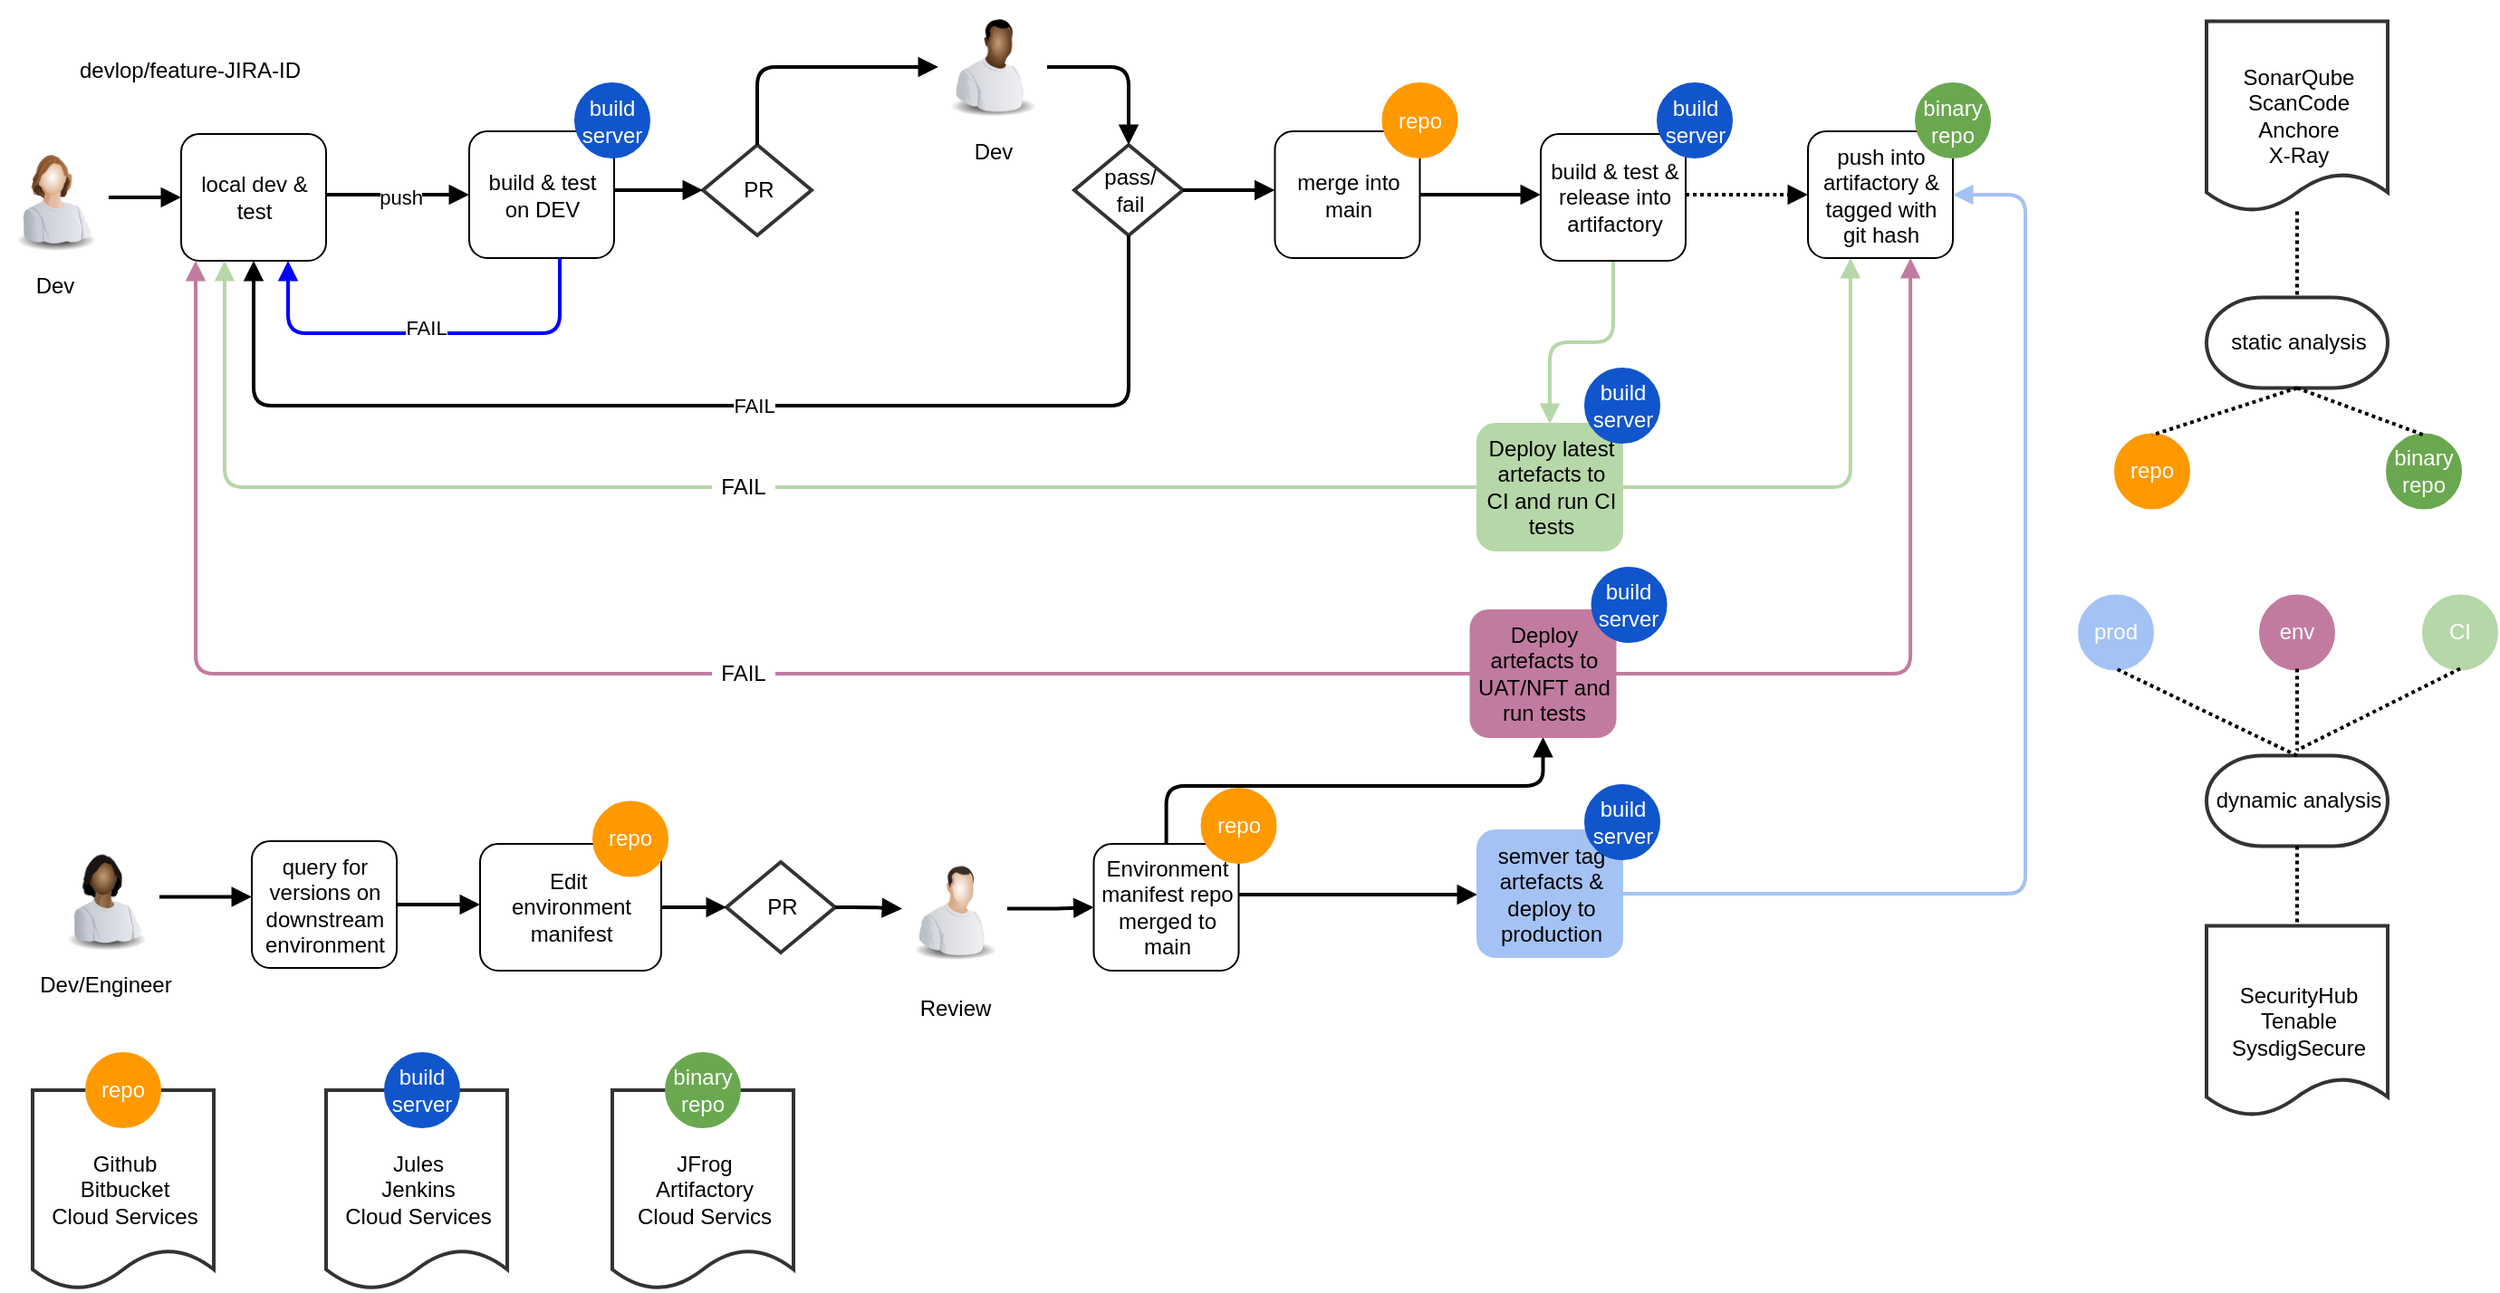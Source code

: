 <mxfile version="20.8.23" type="github">
  <diagram id="XXB_yrsVPrWTaqCzHYOn" name="Page-1">
    <mxGraphModel dx="1141" dy="627" grid="1" gridSize="10" guides="1" tooltips="1" connect="1" arrows="1" fold="1" page="1" pageScale="1" pageWidth="827" pageHeight="1169" background="#FFFFFF" math="0" shadow="0">
      <root>
        <mxCell id="0" />
        <mxCell id="2" value="Layer 0" parent="0" />
        <mxCell id="3" value="&lt;div style=&quot;width: 93.0px;height:auto;word-break: break-word;&quot;&gt;&lt;div align=&quot;center&quot;&gt;Jules&lt;/div&gt;&lt;div align=&quot;center&quot;&gt;&lt;span style=&quot;font-family:Arial;text-decoration:none;font-size:12px; line-height: 0;&quot;&gt;&lt;span style=&quot;text-decoration:none; line-height: normal;&quot;&gt;Jenkins&lt;/span&gt;&lt;/span&gt;&lt;/div&gt;&lt;div align=&quot;center&quot;&gt;&lt;span style=&quot;font-family:Arial;text-decoration:none;font-size:12px; line-height: 0;&quot;&gt;&lt;span style=&quot;text-decoration:none; line-height: normal;&quot;&gt;Cloud Services&lt;/span&gt;&lt;/span&gt;&lt;/div&gt;&lt;/div&gt;" style="shape=document;size=0.2;shadow=0;strokeWidth=2;fillColor=#FFFFFF;strokeColor=#333333;opacity=100.0;html=1;nl2Br=0;verticalAlign=middle;align=center;spacingLeft=2.0;spacingRight=0;whiteSpace=wrap;gliffyId=463;" parent="2" vertex="1">
          <mxGeometry x="192" y="608" width="100" height="110" as="geometry" />
        </mxCell>
        <mxCell id="4" value="&lt;div style=&quot;width: 93.0px;height:auto;word-break: break-word;&quot;&gt;&lt;div align=&quot;center&quot;&gt;&lt;span style=&quot;font-family:Arial;text-decoration:none;font-size:12px; line-height: 0;&quot;&gt;&lt;span style=&quot;text-decoration:none; line-height: normal;&quot;&gt;JFrog&lt;/span&gt;&lt;/span&gt;&lt;/div&gt;&lt;div align=&quot;center&quot;&gt;&lt;font face=&quot;Arial&quot;&gt;Artifactory&lt;/font&gt;&lt;/div&gt;&lt;div align=&quot;center&quot;&gt;&lt;span style=&quot;font-family:Arial;text-decoration:none;font-size:12px; line-height: 0;&quot;&gt;&lt;span style=&quot;text-decoration:none; line-height: normal;&quot;&gt;Cloud Servics&lt;/span&gt;&lt;/span&gt;&lt;/div&gt;&lt;/div&gt;" style="shape=document;size=0.2;shadow=0;strokeWidth=2;fillColor=#FFFFFF;strokeColor=#333333;opacity=100.0;html=1;nl2Br=0;verticalAlign=middle;align=center;spacingLeft=2.0;spacingRight=0;whiteSpace=wrap;gliffyId=465;" parent="2" vertex="1">
          <mxGeometry x="350" y="608" width="100" height="110" as="geometry" />
        </mxCell>
        <mxCell id="5" value="&lt;div style=&quot;width: 93.0px;height:auto;word-break: break-word;&quot;&gt;&lt;div align=&quot;center&quot;&gt;&lt;span style=&quot;font-family:Arial;text-decoration:none;font-size:12px; line-height: 0;&quot;&gt;&lt;span style=&quot;text-decoration:none; line-height: normal;&quot;&gt;Github&lt;/span&gt;&lt;/span&gt;&lt;/div&gt;&lt;div align=&quot;center&quot;&gt;&lt;span style=&quot;font-family:Arial;text-decoration:none;font-size:12px; line-height: 0;&quot;&gt;&lt;span style=&quot;text-decoration:none; line-height: normal;&quot;&gt;Bitbucket&lt;/span&gt;&lt;/span&gt;&lt;/div&gt;&lt;div align=&quot;center&quot;&gt;&lt;span style=&quot;font-family:Arial;text-decoration:none;font-size:12px; line-height: 0;&quot;&gt;&lt;span style=&quot;text-decoration:none; line-height: normal;&quot;&gt;Cloud Services&lt;/span&gt;&lt;/span&gt;&lt;/div&gt;&lt;/div&gt;" style="shape=document;size=0.2;shadow=0;strokeWidth=2;fillColor=#FFFFFF;strokeColor=#333333;opacity=100.0;html=1;nl2Br=0;verticalAlign=middle;align=center;spacingLeft=2.0;spacingRight=0;whiteSpace=wrap;gliffyId=461;" parent="2" vertex="1">
          <mxGeometry x="30" y="608" width="100" height="110" as="geometry" />
        </mxCell>
        <mxCell id="6" value="&lt;div style=&#39;width: 74.333px;height:auto;word-break: break-word;&#39;&gt;&lt;div align=&quot;center&quot;&gt;&lt;span style=&quot;font-family:Arial;text-decoration:none;font-size:12px; line-height: 0;&quot;&gt;&lt;span style=&quot;text-decoration:none; line-height: normal;&quot;&gt;local dev &amp;amp; test&lt;br /&gt;&lt;/span&gt;&lt;/span&gt;&lt;/div&gt;&lt;/div&gt;" style="shape=mxgraph.bpmn.task;rectStyle=rounded;size=10;taskMarker=abstract;points=[[0.25,0,0],[0.5,0,0],[0.75,0,0],[1,0.25,0],[1,0.5,0],[1,0.75,0],[0.75,1,0],[0.5,1,0],[0.25,1,0],[0,0.75,0],[0,0.5,0],[0,0.25,0]];shadow=0;strokeWidth=1;fillColor=#FFFFFF;strokeColor=#000000;opacity=100.0;html=1;nl2Br=0;verticalAlign=middle;align=center;spacingLeft=1.333;spacingRight=0;whiteSpace=wrap;gliffyId=54;" parent="2" vertex="1">
          <mxGeometry x="112" y="80" width="80" height="70" as="geometry" />
        </mxCell>
        <mxCell id="7" value="&lt;div style=&#39;width: 53.0px;height:auto;word-break: break-word;&#39;&gt;&lt;div align=&quot;center&quot;&gt;&lt;span style=&quot;font-family:Arial;text-decoration:none;font-size:12px; line-height: 0;&quot;&gt;&lt;span style=&quot;text-decoration:none; line-height: normal;&quot;&gt;PR&lt;br /&gt;&lt;/span&gt;&lt;/span&gt;&lt;/div&gt;&lt;/div&gt;" style="shape=rhombus;perimeter=rhombusPerimeter;shadow=0;strokeWidth=2;fillColor=#FFFFFF;strokeColor=#333333;opacity=100.0;html=1;nl2Br=0;verticalAlign=middle;align=center;spacingLeft=8.0;spacingRight=6;whiteSpace=wrap;gliffyId=60;" parent="2" vertex="1">
          <mxGeometry x="400" y="86" width="60" height="50" as="geometry" />
        </mxCell>
        <mxCell id="8" value="&lt;div style=&#39;width: 53.0px;height:auto;word-break: break-word;&#39;&gt;&lt;div align=&quot;center&quot;&gt;&lt;span style=&quot;font-family:Arial;font-size:12px; line-height: normal;&quot;&gt;pass/&lt;/span&gt;&lt;/div&gt;&lt;div align=&quot;center&quot;&gt;&lt;span style=&quot;font-family:Arial;font-size:12px; line-height: normal;&quot;&gt;fail&lt;/span&gt;&lt;/div&gt;&lt;/div&gt;" style="shape=rhombus;perimeter=rhombusPerimeter;shadow=0;strokeWidth=2;fillColor=#FFFFFF;strokeColor=#333333;opacity=100.0;html=1;nl2Br=0;verticalAlign=middle;align=center;spacingLeft=8.0;spacingRight=6;whiteSpace=wrap;gliffyId=133;" parent="2" vertex="1">
          <mxGeometry x="605" y="86" width="60" height="50" as="geometry" />
        </mxCell>
        <mxCell id="9" style="shape=filledEdge;strokeWidth=2;strokeColor=#b6d7a8;fillColor=none;startArrow=none;startFill=0;startSize=6;endArrow=block;endFill=1;endSize=6;rounded=1;gliffyId=153;edgeStyle=orthogonalEdgeStyle;" parent="2" source="64" target="57" edge="1">
          <mxGeometry width="143" height="339" relative="1" as="geometry">
            <Array as="points">
              <mxPoint x="907.5" y="275" />
              <mxPoint x="1033.431" y="275" />
              <mxPoint x="1033.431" y="148.5" />
            </Array>
          </mxGeometry>
        </mxCell>
        <mxCell id="10" style="shape=filledEdge;strokeWidth=2;strokeColor=#000000;fillColor=none;startArrow=none;startFill=0;startSize=6;endArrow=block;endFill=1;endSize=6;rounded=1;dashed=1;fixDash=1;dashPattern=2.0 2.0;gliffyId=154;edgeStyle=orthogonalEdgeStyle;" parent="2" source="82" target="57" edge="1">
          <mxGeometry width="96" height="6" relative="1" as="geometry">
            <Array as="points">
              <mxPoint x="942.483" y="113.5" />
              <mxPoint x="964.989" y="113.5" />
              <mxPoint x="987.494" y="113.5" />
              <mxPoint x="1010" y="113.5" />
            </Array>
          </mxGeometry>
        </mxCell>
        <mxCell id="11" style="shape=filledEdge;strokeWidth=2;strokeColor=#000000;fillColor=none;startArrow=none;startFill=0;startSize=6;endArrow=block;endFill=1;endSize=6;rounded=1;gliffyId=164;edgeStyle=orthogonalEdgeStyle;" parent="2" source="7" edge="1" target="DP4jfC9opxxsVcHKFIGZ-85">
          <mxGeometry width="237" height="16" relative="1" as="geometry">
            <Array as="points">
              <mxPoint x="430" y="43" />
            </Array>
            <mxPoint x="530" y="42.5" as="targetPoint" />
          </mxGeometry>
        </mxCell>
        <mxCell id="12" style="shape=filledEdge;strokeWidth=2;strokeColor=#000000;fillColor=none;startArrow=none;startFill=0;startSize=6;endArrow=block;endFill=1;endSize=6;rounded=1;gliffyId=167;edgeStyle=orthogonalEdgeStyle;" parent="2" source="8" target="6" edge="1">
          <mxGeometry width="525" height="26" relative="1" as="geometry">
            <Array as="points">
              <mxPoint x="635" y="230" />
              <mxPoint x="152" y="230" />
            </Array>
          </mxGeometry>
        </mxCell>
        <mxCell id="DRjgZrffhy7Aq12jiZPh-88" value="FAIL" style="edgeLabel;html=1;align=center;verticalAlign=middle;resizable=0;points=[];" vertex="1" connectable="0" parent="12">
          <mxGeometry x="-0.084" relative="1" as="geometry">
            <mxPoint as="offset" />
          </mxGeometry>
        </mxCell>
        <mxCell id="13" style="shape=filledEdge;strokeWidth=2;strokeColor=#000000;fillColor=none;startArrow=block;startFill=1;startSize=6;endArrow=none;endFill=0;endSize=6;rounded=1;gliffyId=168;edgeStyle=orthogonalEdgeStyle;" parent="2" source="8" edge="1" target="DP4jfC9opxxsVcHKFIGZ-85">
          <mxGeometry width="21" height="108" relative="1" as="geometry">
            <Array as="points">
              <mxPoint x="635" y="43" />
            </Array>
            <mxPoint x="590" y="42.5" as="targetPoint" />
          </mxGeometry>
        </mxCell>
        <mxCell id="14" style="shape=filledEdge;strokeWidth=2;strokeColor=#000000;fillColor=none;startArrow=none;startFill=0;startSize=6;endArrow=block;endFill=1;endSize=6;rounded=1;gliffyId=191;edgeStyle=orthogonalEdgeStyle;" parent="2" source="6" target="51" edge="1">
          <mxGeometry width="34" height="6" relative="1" as="geometry">
            <Array as="points">
              <mxPoint x="191.974" y="113.5" />
              <mxPoint x="206.316" y="113.5" />
              <mxPoint x="220.658" y="113.5" />
              <mxPoint x="235" y="113.5" />
            </Array>
          </mxGeometry>
        </mxCell>
        <mxCell id="DRjgZrffhy7Aq12jiZPh-84" value="push" style="edgeLabel;html=1;align=center;verticalAlign=middle;resizable=0;points=[];" vertex="1" connectable="0" parent="14">
          <mxGeometry x="0.023" y="-1" relative="1" as="geometry">
            <mxPoint as="offset" />
          </mxGeometry>
        </mxCell>
        <mxCell id="15" style="shape=filledEdge;strokeWidth=2;strokeColor=#000000;fillColor=none;startArrow=none;startFill=0;startSize=6;endArrow=block;endFill=1;endSize=6;rounded=1;gliffyId=192;edgeStyle=orthogonalEdgeStyle;" parent="2" source="51" target="7" edge="1">
          <mxGeometry width="30" height="1" relative="1" as="geometry">
            <Array as="points">
              <mxPoint x="314.963" y="111" />
              <mxPoint x="343.309" y="111" />
              <mxPoint x="371.654" y="111" />
              <mxPoint x="400" y="111" />
            </Array>
          </mxGeometry>
        </mxCell>
        <mxCell id="16" style="shape=filledEdge;strokeWidth=2;strokeColor=#000000;fillColor=none;startArrow=none;startFill=0;startSize=6;endArrow=block;endFill=1;endSize=6;rounded=1;gliffyId=193;edgeStyle=orthogonalEdgeStyle;" parent="2" source="54" target="82" edge="1">
          <mxGeometry width="68" height="1" relative="1" as="geometry">
            <Array as="points">
              <mxPoint x="795.75" y="113.5" />
              <mxPoint x="818.006" y="113.5" />
              <mxPoint x="840.261" y="113.5" />
              <mxPoint x="862.517" y="113.5" />
            </Array>
          </mxGeometry>
        </mxCell>
        <mxCell id="17" style="shape=filledEdge;strokeWidth=2;strokeColor=#b6d7a8;fillColor=none;startArrow=none;startFill=0;startSize=6;endArrow=block;endFill=1;endSize=6;rounded=1;gliffyId=195;edgeStyle=orthogonalEdgeStyle;" parent="2" source="82" target="64" edge="1">
          <mxGeometry width="39" height="96" relative="1" as="geometry">
            <Array as="points">
              <mxPoint x="902.5" y="150" />
              <mxPoint x="902.5" y="195" />
              <mxPoint x="867.5" y="195" />
              <mxPoint x="867.5" y="240" />
            </Array>
          </mxGeometry>
        </mxCell>
        <mxCell id="18" style="shape=filledEdge;strokeWidth=2;strokeColor=#b6d7a8;fillColor=none;startArrow=none;startFill=0;startSize=6;endArrow=block;endFill=1;endSize=6;rounded=1;html=1;nl2Br=0;gliffyId=196;edgeStyle=orthogonalEdgeStyle;" parent="2" edge="1">
          <mxGeometry width="695" height="190" relative="1" as="geometry">
            <Array as="points">
              <mxPoint x="136" y="275" />
            </Array>
            <mxPoint x="833.5" y="275" as="sourcePoint" />
            <mxPoint x="136" y="150" as="targetPoint" />
          </mxGeometry>
        </mxCell>
        <mxCell id="19" value="&lt;div style=&#39;width: 35.688px;height:auto;word-break: break-word;&#39;&gt;&lt;div align=&quot;center&quot;&gt;&lt;span style=&quot;font-family:Arial;font-size:12px; line-height: normal;&quot;&gt;FAIL&lt;/span&gt;&lt;/div&gt;&lt;/div&gt;" style="text;html=1;nl2Br=0;labelBackgroundColor=#FFFFFF;html=1;nl2Br=0;verticalAlign=middle;align=center;spacingLeft=0.0;spacingRight=0;gliffyId=197;" parent="18" vertex="1">
          <mxGeometry relative="1" as="geometry">
            <mxPoint as="offset" />
          </mxGeometry>
        </mxCell>
        <mxCell id="20" style="shape=filledEdge;strokeWidth=2;strokeColor=#c27ba0;fillColor=none;startArrow=none;startFill=0;startSize=6;endArrow=block;endFill=1;endSize=6;rounded=1;html=1;nl2Br=0;gliffyId=202;edgeStyle=orthogonalEdgeStyle;" parent="2" source="67" target="6" edge="1">
          <mxGeometry width="580" height="495" relative="1" as="geometry">
            <Array as="points">
              <mxPoint x="120" y="378" />
            </Array>
          </mxGeometry>
        </mxCell>
        <mxCell id="21" value="&lt;div style=&#39;width: 35.688px;height:auto;word-break: break-word;&#39;&gt;&lt;div align=&quot;center&quot;&gt;&lt;span style=&quot;font-family:Arial;font-size:12px; line-height: 0;&quot;&gt;&lt;span style=&quot; line-height: normal;&quot;&gt;FAIL&lt;/span&gt;&lt;/span&gt;&lt;/div&gt;&lt;/div&gt;" style="text;html=1;nl2Br=0;labelBackgroundColor=#FFFFFF;html=1;nl2Br=0;verticalAlign=middle;align=center;spacingLeft=0.0;spacingRight=0;gliffyId=435;" parent="20" vertex="1">
          <mxGeometry x="-0.136" relative="1" as="geometry">
            <mxPoint as="offset" />
          </mxGeometry>
        </mxCell>
        <mxCell id="22" style="shape=filledEdge;strokeWidth=2;strokeColor=#c27ba0;fillColor=none;startArrow=none;startFill=0;startSize=6;endArrow=block;endFill=1;endSize=6;rounded=1;gliffyId=186;edgeStyle=orthogonalEdgeStyle;" parent="2" source="67" target="57" edge="1">
          <mxGeometry width="169" height="673" relative="1" as="geometry">
            <Array as="points">
              <mxPoint x="903.75" y="378" />
              <mxPoint x="1066.569" y="378" />
              <mxPoint x="1066.569" y="148.5" />
            </Array>
          </mxGeometry>
        </mxCell>
        <mxCell id="23" style="shape=filledEdge;strokeWidth=2;strokeColor=#000000;fillColor=none;startArrow=none;startFill=0;startSize=6;endArrow=block;endFill=1;endSize=6;rounded=1;gliffyId=274;edgeStyle=orthogonalEdgeStyle;" parent="2" source="37" target="67" edge="1">
          <mxGeometry width="123" height="117" relative="1" as="geometry">
            <Array as="points">
              <mxPoint x="655.75" y="540" />
              <mxPoint x="655.75" y="440" />
              <mxPoint x="863.75" y="440" />
              <mxPoint x="863.75" y="413" />
            </Array>
          </mxGeometry>
        </mxCell>
        <mxCell id="24" style="shape=filledEdge;strokeWidth=2;strokeColor=#000000;fillColor=none;startArrow=none;startFill=0;startSize=6;endArrow=block;endFill=1;endSize=6;rounded=1;gliffyId=336;edgeStyle=orthogonalEdgeStyle;" parent="2" target="6" edge="1" source="DP4jfC9opxxsVcHKFIGZ-87">
          <mxGeometry width="38" height="13" relative="1" as="geometry">
            <Array as="points" />
            <mxPoint x="60" y="110" as="sourcePoint" />
          </mxGeometry>
        </mxCell>
        <mxCell id="25" style="shape=filledEdge;strokeWidth=2;strokeColor=#000000;fillColor=none;startArrow=none;startFill=0;startSize=6;endArrow=block;endFill=1;endSize=6;rounded=1;gliffyId=358;edgeStyle=orthogonalEdgeStyle;" parent="2" source="8" target="54" edge="1">
          <mxGeometry width="68" height="1" relative="1" as="geometry">
            <Array as="points">
              <mxPoint x="665" y="111" />
              <mxPoint x="681.937" y="111" />
              <mxPoint x="698.874" y="111" />
              <mxPoint x="715.812" y="111" />
            </Array>
          </mxGeometry>
        </mxCell>
        <mxCell id="26" value="&lt;div style=&#39;width: 35.222px;height:auto;word-break: break-word;&#39;&gt;&lt;div align=&quot;center&quot;&gt;&lt;span style=&quot;font-family:Arial;color:#ffffff;text-decoration:none;font-size:12px; line-height: 0;&quot;&gt;&lt;span style=&quot;text-decoration:none; line-height: normal;&quot;&gt;prod&lt;/span&gt;&lt;/span&gt;&lt;/div&gt;&lt;/div&gt;" style="shape=ellipse;perimeter=ellipsePerimeter;shadow=0;strokeWidth=2;fillColor=#a4c2f4;strokeColor=#a4c2f4;opacity=100.0;html=1;nl2Br=0;verticalAlign=middle;align=center;spacingLeft=0.889;spacingRight=0;whiteSpace=wrap;gliffyId=363;" parent="2" vertex="1">
          <mxGeometry x="1160" y="335.25" width="40" height="40" as="geometry" />
        </mxCell>
        <mxCell id="27" value="&lt;div style=&#39;width: 35.222px;height:auto;word-break: break-word;&#39;&gt;&lt;div align=&quot;center&quot;&gt;&lt;span style=&quot;font-family:Arial;color:#ffffff;text-decoration:none;font-size:12px; line-height: 0;&quot;&gt;&lt;span style=&quot;text-decoration:none; line-height: normal;&quot;&gt;env&lt;/span&gt;&lt;/span&gt;&lt;/div&gt;&lt;/div&gt;" style="shape=ellipse;perimeter=ellipsePerimeter;shadow=0;strokeWidth=2;fillColor=#c27ba0;strokeColor=#c27ba0;opacity=100.0;html=1;nl2Br=0;verticalAlign=middle;align=center;spacingLeft=0.889;spacingRight=0;whiteSpace=wrap;gliffyId=384;" parent="2" vertex="1">
          <mxGeometry x="1260" y="335.25" width="40" height="40" as="geometry" />
        </mxCell>
        <mxCell id="28" value="&lt;div style=&#39;width: 35.222px;height:auto;word-break: break-word;&#39;&gt;&lt;div align=&quot;center&quot;&gt;&lt;span style=&quot;font-family:Arial;color:#ffffff;text-decoration:none;font-size:12px; line-height: 0;&quot;&gt;&lt;span style=&quot;text-decoration:none; line-height: normal;&quot;&gt;build&lt;/span&gt;&lt;/span&gt;&lt;/div&gt; &lt;div align=&quot;center&quot;&gt;&lt;span style=&quot;font-family:Arial;color:#ffffff;text-decoration:none;font-size:12px; line-height: 0;&quot;&gt;&lt;span style=&quot;text-decoration:none; line-height: normal;&quot;&gt;server&lt;/span&gt;&lt;/span&gt;&lt;/div&gt;&lt;/div&gt;" style="shape=ellipse;perimeter=ellipsePerimeter;shadow=0;strokeWidth=2;fillColor=#1155cc;strokeColor=#1155cc;opacity=100.0;html=1;nl2Br=0;verticalAlign=middle;align=center;spacingLeft=0.889;spacingRight=0;whiteSpace=wrap;gliffyId=458;" parent="2" vertex="1">
          <mxGeometry x="225" y="588" width="40" height="40" as="geometry" />
        </mxCell>
        <mxCell id="29" value="&lt;div style=&#39;width: 35.222px;height:auto;word-break: break-word;&#39;&gt;&lt;div align=&quot;center&quot;&gt;&lt;span style=&quot;font-family:Arial;color:rgb(255, 255, 255);font-size:12px; line-height: normal;&quot;&gt;repo&lt;span style=&quot;text-decoration:none; line-height: normal;&quot;&gt;&lt;br /&gt;&lt;/span&gt;&lt;/span&gt;&lt;/div&gt;&lt;/div&gt;" style="shape=ellipse;perimeter=ellipsePerimeter;shadow=0;strokeWidth=2;fillColor=#ff9900;strokeColor=#ff9900;opacity=100.0;html=1;nl2Br=0;verticalAlign=middle;align=center;spacingLeft=0.889;spacingRight=0;whiteSpace=wrap;gliffyId=402;" parent="2" vertex="1">
          <mxGeometry x="1180" y="246.25" width="40" height="40" as="geometry" />
        </mxCell>
        <mxCell id="30" value="&lt;div style=&#39;width: 35.222px;height:auto;word-break: break-word;&#39;&gt;&lt;div align=&quot;center&quot;&gt;&lt;span style=&quot;font-family:Arial;color:rgb(255, 255, 255);font-size:12px; line-height: normal;&quot;&gt;repo&lt;span style=&quot;text-decoration:none; line-height: normal;&quot;&gt;&lt;br /&gt;&lt;/span&gt;&lt;/span&gt;&lt;/div&gt;&lt;/div&gt;" style="shape=ellipse;perimeter=ellipsePerimeter;shadow=0;strokeWidth=2;fillColor=#ff9900;strokeColor=#ff9900;opacity=100.0;html=1;nl2Br=0;verticalAlign=middle;align=center;spacingLeft=0.889;spacingRight=0;whiteSpace=wrap;gliffyId=454;" parent="2" vertex="1">
          <mxGeometry x="60" y="588" width="40" height="40" as="geometry" />
        </mxCell>
        <mxCell id="31" value="&lt;div style=&#39;width: 35.222px;height:auto;word-break: break-word;&#39;&gt;&lt;div align=&quot;center&quot;&gt;&lt;span style=&quot;font-family:Arial;color:#ffffff;font-size:12px; line-height: 0;&quot;&gt;&lt;span style=&quot;text-decoration:none; line-height: normal;&quot;&gt;binary&lt;/span&gt;&lt;/span&gt;&lt;/div&gt;&lt;div align=&quot;center&quot;&gt;&lt;span style=&quot;font-family:Arial;color:#ffffff;font-size:12px; line-height: 0;&quot;&gt;&lt;span style=&quot;text-decoration:none; line-height: normal;&quot;&gt;repo&lt;/span&gt;&lt;/span&gt;&lt;/div&gt;&lt;/div&gt;" style="shape=ellipse;perimeter=ellipsePerimeter;shadow=0;strokeWidth=2;fillColor=#6aa84f;strokeColor=#6aa84f;opacity=100.0;html=1;nl2Br=0;verticalAlign=middle;align=center;spacingLeft=0.889;spacingRight=0;whiteSpace=wrap;gliffyId=367;" parent="2" vertex="1">
          <mxGeometry x="1330" y="246.25" width="40" height="40" as="geometry" />
        </mxCell>
        <mxCell id="32" value="&lt;div style=&#39;width: 35.222px;height:auto;word-break: break-word;&#39;&gt;&lt;div align=&quot;center&quot;&gt;&lt;span style=&quot;font-family:Arial;color:#ffffff;font-size:12px; line-height: 0;&quot;&gt;&lt;span style=&quot;text-decoration:none; line-height: normal;&quot;&gt;binary&lt;/span&gt;&lt;/span&gt;&lt;/div&gt;&lt;div align=&quot;center&quot;&gt;&lt;span style=&quot;font-family:Arial;color:#ffffff;font-size:12px; line-height: 0;&quot;&gt;&lt;span style=&quot;text-decoration:none; line-height: normal;&quot;&gt;repo&lt;/span&gt;&lt;/span&gt;&lt;/div&gt;&lt;/div&gt;" style="shape=ellipse;perimeter=ellipsePerimeter;shadow=0;strokeWidth=2;fillColor=#6aa84f;strokeColor=#6aa84f;opacity=100.0;html=1;nl2Br=0;verticalAlign=middle;align=center;spacingLeft=0.889;spacingRight=0;whiteSpace=wrap;gliffyId=456;" parent="2" vertex="1">
          <mxGeometry x="380" y="588" width="40" height="40" as="geometry" />
        </mxCell>
        <mxCell id="33" value="&lt;div style=&#39;width: 35.222px;height:auto;word-break: break-word;&#39;&gt;&lt;div align=&quot;center&quot;&gt;&lt;span style=&quot;font-family:Arial;color:#ffffff;font-size:12px; line-height: 0;&quot;&gt;&lt;span style=&quot;text-decoration:none; line-height: normal;&quot;&gt;CI&lt;/span&gt;&lt;/span&gt;&lt;/div&gt;&lt;/div&gt;" style="shape=ellipse;perimeter=ellipsePerimeter;shadow=0;strokeWidth=2;fillColor=#b6d7a8;strokeColor=#b6d7a8;opacity=100.0;html=1;nl2Br=0;verticalAlign=middle;align=center;spacingLeft=0.889;spacingRight=0;whiteSpace=wrap;gliffyId=398;" parent="2" vertex="1">
          <mxGeometry x="1350" y="335.25" width="40" height="40" as="geometry" />
        </mxCell>
        <mxCell id="50" style="group;gliffyId=408;" parent="2" vertex="1">
          <mxGeometry x="235" y="52.5" width="100" height="96" as="geometry" />
        </mxCell>
        <mxCell id="51" value="&lt;div style=&quot;width: 74.333px;height:auto;word-break: break-word;&quot;&gt;&lt;div align=&quot;center&quot;&gt;&lt;span style=&quot;font-family:Arial;text-decoration:none;font-size:12px; line-height: 0;&quot;&gt;&lt;span style=&quot;text-decoration:none; line-height: normal;&quot;&gt;build &amp;amp; test on DEV&lt;br&gt;&lt;/span&gt;&lt;/span&gt;&lt;/div&gt;&lt;/div&gt;" style="shape=mxgraph.bpmn.task;rectStyle=rounded;size=10;taskMarker=abstract;points=[[0.25,0,0],[0.5,0,0],[0.75,0,0],[1,0.25,0],[1,0.5,0],[1,0.75,0],[0.75,1,0],[0.5,1,0],[0.25,1,0],[0,0.75,0],[0,0.5,0],[0,0.25,0]];shadow=0;strokeWidth=1;fillColor=#FFFFFF;strokeColor=#000000;opacity=100.0;html=1;nl2Br=0;verticalAlign=middle;align=center;spacingLeft=1.333;spacingRight=0;whiteSpace=wrap;gliffyId=126;" parent="50" vertex="1">
          <mxGeometry x="36" y="26" width="80" height="70" as="geometry" />
        </mxCell>
        <mxCell id="53" style="group;gliffyId=409;" parent="2" vertex="1">
          <mxGeometry x="715.75" y="52.5" width="100" height="96" as="geometry" />
        </mxCell>
        <mxCell id="54" value="&lt;div style=&quot;width: 74.333px;height:auto;word-break: break-word;&quot;&gt;&lt;div align=&quot;center&quot;&gt;&lt;span style=&quot;font-family:Arial;text-decoration:none;font-size:12px; line-height: 0;&quot;&gt;&lt;span style=&quot;text-decoration:none; line-height: normal;&quot;&gt;merge into main&lt;br&gt;&lt;/span&gt;&lt;/span&gt;&lt;/div&gt;&lt;/div&gt;" style="shape=mxgraph.bpmn.task;rectStyle=rounded;size=10;taskMarker=abstract;points=[[0.25,0,0],[0.5,0,0],[0.75,0,0],[1,0.25,0],[1,0.5,0],[1,0.75,0],[0.75,1,0],[0.5,1,0],[0.25,1,0],[0,0.75,0],[0,0.5,0],[0,0.25,0]];shadow=0;strokeWidth=1;fillColor=#FFFFFF;strokeColor=#000000;opacity=100.0;html=1;nl2Br=0;verticalAlign=middle;align=center;spacingLeft=1.333;spacingRight=0;whiteSpace=wrap;gliffyId=66;" parent="53" vertex="1">
          <mxGeometry y="26" width="80" height="70" as="geometry" />
        </mxCell>
        <mxCell id="55" value="&lt;div style=&#39;width: 35.222px;height:auto;word-break: break-word;&#39;&gt;&lt;div align=&quot;center&quot;&gt;&lt;span style=&quot;font-family:Arial;color:rgb(255, 255, 255);font-size:12px; line-height: normal;&quot;&gt;repo&lt;span style=&quot;text-decoration:none; line-height: normal;&quot;&gt;&lt;br /&gt;&lt;/span&gt;&lt;/span&gt;&lt;/div&gt;&lt;/div&gt;" style="shape=ellipse;perimeter=ellipsePerimeter;shadow=0;strokeWidth=2;fillColor=#ff9900;strokeColor=#ff9900;opacity=100.0;html=1;nl2Br=0;verticalAlign=middle;align=center;spacingLeft=0.889;spacingRight=0;whiteSpace=wrap;gliffyId=365;" parent="53" vertex="1">
          <mxGeometry x="60" width="40" height="40" as="geometry" />
        </mxCell>
        <mxCell id="56" style="group;gliffyId=411;" parent="2" vertex="1">
          <mxGeometry x="1010" y="52.5" width="100" height="96" as="geometry" />
        </mxCell>
        <mxCell id="57" value="&lt;div style=&#39;width: 74.333px;height:auto;word-break: break-word;&#39;&gt;&lt;div align=&quot;center&quot;&gt;&lt;span style=&quot;font-family:Arial;text-decoration:none;font-size:12px; line-height: 0;&quot;&gt;&lt;span style=&quot;text-decoration:none; line-height: normal;&quot;&gt;push into artifactory &amp;amp; tagged with git hash&lt;br /&gt;&lt;/span&gt;&lt;/span&gt;&lt;/div&gt;&lt;/div&gt;" style="shape=mxgraph.bpmn.task;rectStyle=rounded;size=10;taskMarker=abstract;points=[[0.25,0,0],[0.5,0,0],[0.75,0,0],[1,0.25,0],[1,0.5,0],[1,0.75,0],[0.75,1,0],[0.5,1,0],[0.25,1,0],[0,0.75,0],[0,0.5,0],[0,0.25,0]];shadow=0;strokeWidth=1;fillColor=#FFFFFF;strokeColor=#000000;opacity=100.0;html=1;nl2Br=0;verticalAlign=middle;align=center;spacingLeft=1.333;spacingRight=0;whiteSpace=wrap;gliffyId=78;" parent="56" vertex="1">
          <mxGeometry y="26" width="80" height="70" as="geometry" />
        </mxCell>
        <mxCell id="58" value="&lt;div style=&#39;width: 35.222px;height:auto;word-break: break-word;&#39;&gt;&lt;div align=&quot;center&quot;&gt;&lt;span style=&quot;font-family:Arial;color:#ffffff;font-size:12px; line-height: 0;&quot;&gt;&lt;span style=&quot;text-decoration:none; line-height: normal;&quot;&gt;binary&lt;/span&gt;&lt;/span&gt;&lt;/div&gt;&lt;div align=&quot;center&quot;&gt;&lt;span style=&quot;font-family:Arial;color:#ffffff;font-size:12px; line-height: 0;&quot;&gt;&lt;span style=&quot;text-decoration:none; line-height: normal;&quot;&gt;repo&lt;/span&gt;&lt;/span&gt;&lt;/div&gt;&lt;/div&gt;" style="shape=ellipse;perimeter=ellipsePerimeter;shadow=0;strokeWidth=2;fillColor=#6aa84f;strokeColor=#6aa84f;opacity=100.0;html=1;nl2Br=0;verticalAlign=middle;align=center;spacingLeft=0.889;spacingRight=0;whiteSpace=wrap;gliffyId=396;" parent="56" vertex="1">
          <mxGeometry x="60" width="40" height="40" as="geometry" />
        </mxCell>
        <mxCell id="59" value="&lt;div style=&#39;width: 93.0px;height:auto;word-break: break-word;&#39;&gt;&lt;div align=&quot;center&quot;&gt;&lt;span style=&quot;font-family:Arial;text-decoration:none;font-size:12px; line-height: 0;&quot;&gt;&lt;span style=&quot;text-decoration:none; line-height: normal;&quot;&gt;static analysis&lt;/span&gt;&lt;/span&gt;&lt;/div&gt;&lt;/div&gt;" style="shape=mxgraph.flowchart.terminator;shadow=0;strokeWidth=2;fillColor=#FFFFFF;strokeColor=#333333;opacity=100.0;html=1;nl2Br=0;verticalAlign=middle;align=center;spacingLeft=2.0;spacingRight=0;whiteSpace=wrap;gliffyId=414;" parent="2" vertex="1">
          <mxGeometry x="1230" y="170.25" width="100" height="50" as="geometry" />
        </mxCell>
        <mxCell id="60" value="&lt;div style=&#39;width: 93.0px;height:auto;word-break: break-word;&#39;&gt;&lt;div align=&quot;center&quot;&gt;&lt;span style=&quot;font-family:Arial;text-decoration:none;font-size:12px; line-height: 0;&quot;&gt;&lt;span style=&quot;text-decoration:none; line-height: normal;&quot;&gt;dynamic analysis&lt;/span&gt;&lt;/span&gt;&lt;/div&gt;&lt;/div&gt;" style="shape=mxgraph.flowchart.terminator;shadow=0;strokeWidth=2;fillColor=#FFFFFF;strokeColor=#333333;opacity=100.0;html=1;nl2Br=0;verticalAlign=middle;align=center;spacingLeft=2.0;spacingRight=0;whiteSpace=wrap;gliffyId=416;" parent="2" vertex="1">
          <mxGeometry x="1230" y="423.25" width="100" height="50" as="geometry" />
        </mxCell>
        <mxCell id="61" value="&lt;div style=&#39;width: 93.0px;height:auto;word-break: break-word;&#39;&gt;&lt;div align=&quot;center&quot;&gt;&lt;span style=&quot;font-family:Arial;text-decoration:none;font-size:12px; line-height: 0;&quot;&gt;&lt;span style=&quot;text-decoration:none; line-height: normal;&quot;&gt;SonarQube&lt;/span&gt;&lt;/span&gt;&lt;/div&gt;&lt;div align=&quot;center&quot;&gt;&lt;span style=&quot;font-family:Arial;text-decoration:none;font-size:12px; line-height: 0;&quot;&gt;&lt;span style=&quot;text-decoration:none; line-height: normal;&quot;&gt;ScanCode&lt;/span&gt;&lt;/span&gt;&lt;/div&gt;&lt;div align=&quot;center&quot;&gt;&lt;span style=&quot;font-family:Arial;text-decoration:none;font-size:12px; line-height: 0;&quot;&gt;&lt;span style=&quot;text-decoration:none; line-height: normal;&quot;&gt;Anchore&lt;/span&gt;&lt;/span&gt;&lt;/div&gt;&lt;div align=&quot;center&quot;&gt;&lt;span style=&quot;font-family:Arial;text-decoration:none;font-size:12px; line-height: 0;&quot;&gt;&lt;span style=&quot;text-decoration:none; line-height: normal;&quot;&gt;X-Ray&lt;/span&gt;&lt;/span&gt;&lt;/div&gt;&lt;/div&gt;" style="shape=document;size=0.2;shadow=0;strokeWidth=2;fillColor=#FFFFFF;strokeColor=#333333;opacity=100.0;html=1;nl2Br=0;verticalAlign=middle;align=center;spacingLeft=2.0;spacingRight=0;whiteSpace=wrap;gliffyId=419;" parent="2" vertex="1">
          <mxGeometry x="1230" y="17.75" width="100" height="105" as="geometry" />
        </mxCell>
        <mxCell id="62" value="&lt;div style=&#39;width: 93.0px;height:auto;word-break: break-word;&#39;&gt;&lt;div align=&quot;center&quot;&gt;&lt;span style=&quot;font-family:Arial;font-size:12px; line-height: normal;&quot;&gt;SecurityHub&lt;span style=&quot;text-decoration:none; line-height: normal;&quot;&gt;&lt;br /&gt;&lt;/span&gt;&lt;/span&gt;&lt;/div&gt;&lt;div align=&quot;center&quot;&gt;&lt;span style=&quot;font-family:Arial;font-size:12px; line-height: normal;&quot;&gt;Tenable&lt;/span&gt;&lt;/div&gt;&lt;div align=&quot;center&quot;&gt;&lt;span style=&quot;font-family:Arial;font-size:12px; line-height: normal;&quot;&gt;SysdigSecure&lt;/span&gt;&lt;/div&gt;&lt;/div&gt;" style="shape=document;size=0.2;shadow=0;strokeWidth=2;fillColor=#FFFFFF;strokeColor=#333333;opacity=100.0;html=1;nl2Br=0;verticalAlign=middle;align=center;spacingLeft=2.0;spacingRight=0;whiteSpace=wrap;gliffyId=445;" parent="2" vertex="1">
          <mxGeometry x="1230" y="517.25" width="100" height="105" as="geometry" />
        </mxCell>
        <mxCell id="63" style="group;gliffyId=433;" parent="2" vertex="1">
          <mxGeometry x="827.5" y="210" width="100" height="100" as="geometry" />
        </mxCell>
        <mxCell id="64" value="&lt;div style=&#39;width: 74.333px;height:auto;word-break: break-word;&#39;&gt;&lt;div align=&quot;center&quot;&gt;&lt;span style=&quot;font-family:Arial;text-decoration:none;font-size:12px; line-height: 0;&quot;&gt;&lt;span style=&quot;text-decoration:none; line-height: normal;&quot;&gt;Deploy latest artefacts to CI and run CI tests&lt;br /&gt;&lt;/span&gt;&lt;/span&gt;&lt;/div&gt;&lt;/div&gt;" style="shape=mxgraph.bpmn.task;rectStyle=rounded;size=10;taskMarker=abstract;points=[[0.25,0,0],[0.5,0,0],[0.75,0,0],[1,0.25,0],[1,0.5,0],[1,0.75,0],[0.75,1,0],[0.5,1,0],[0.25,1,0],[0,0.75,0],[0,0.5,0],[0,0.25,0]];shadow=0;strokeWidth=1;fillColor=#b6d7a8;strokeColor=#b6d7a8;opacity=100.0;html=1;nl2Br=0;verticalAlign=middle;align=center;spacingLeft=1.333;spacingRight=0;whiteSpace=wrap;gliffyId=347;" parent="63" vertex="1">
          <mxGeometry y="30" width="80" height="70" as="geometry" />
        </mxCell>
        <mxCell id="65" value="&lt;div style=&#39;width: 35.222px;height:auto;word-break: break-word;&#39;&gt;&lt;div align=&quot;center&quot;&gt;&lt;span style=&quot;font-family:Arial;color:#ffffff;text-decoration:none;font-size:12px; line-height: 0;&quot;&gt;&lt;span style=&quot;text-decoration:none; line-height: normal;&quot;&gt;build&lt;/span&gt;&lt;/span&gt;&lt;/div&gt; &lt;div align=&quot;center&quot;&gt;&lt;span style=&quot;font-family:Arial;color:#ffffff;text-decoration:none;font-size:12px; line-height: 0;&quot;&gt;&lt;span style=&quot;text-decoration:none; line-height: normal;&quot;&gt;server&lt;/span&gt;&lt;/span&gt;&lt;/div&gt;&lt;/div&gt;" style="shape=ellipse;perimeter=ellipsePerimeter;shadow=0;strokeWidth=2;fillColor=#1155cc;strokeColor=#1155cc;opacity=100.0;html=1;nl2Br=0;verticalAlign=middle;align=center;spacingLeft=0.889;spacingRight=0;whiteSpace=wrap;gliffyId=388;" parent="63" vertex="1">
          <mxGeometry x="60" width="40" height="40" as="geometry" />
        </mxCell>
        <mxCell id="66" style="group;gliffyId=434;" parent="2" vertex="1">
          <mxGeometry x="823.75" y="320" width="107.526" height="93" as="geometry" />
        </mxCell>
        <mxCell id="67" value="&lt;div style=&quot;width: 74.333px;height:auto;word-break: break-word;&quot;&gt;&lt;div align=&quot;center&quot;&gt;&lt;span style=&quot;font-family:Arial;text-decoration:none;font-size:12px; line-height: 0;&quot;&gt;&lt;span style=&quot;text-decoration:none; line-height: normal;&quot;&gt;Deploy artefacts to UAT/NFT and run tests&lt;br&gt;&lt;/span&gt;&lt;/span&gt;&lt;/div&gt;&lt;/div&gt;" style="shape=mxgraph.bpmn.task;rectStyle=rounded;size=10;taskMarker=abstract;points=[[0.25,0,0],[0.5,0,0],[0.75,0,0],[1,0.25,0],[1,0.5,0],[1,0.75,0],[0.75,1,0],[0.5,1,0],[0.25,1,0],[0,0.75,0],[0,0.5,0],[0,0.25,0]];shadow=0;strokeWidth=1;fillColor=#c27ba0;strokeColor=#c27ba0;opacity=100.0;html=1;nl2Br=0;verticalAlign=middle;align=center;spacingLeft=1.333;spacingRight=0;whiteSpace=wrap;gliffyId=350;" parent="66" vertex="1">
          <mxGeometry y="23" width="80" height="70" as="geometry" />
        </mxCell>
        <mxCell id="68" value="&lt;div style=&#39;width: 35.222px;height:auto;word-break: break-word;&#39;&gt;&lt;div align=&quot;center&quot;&gt;&lt;span style=&quot;font-family:Arial;color:#ffffff;text-decoration:none;font-size:12px; line-height: 0;&quot;&gt;&lt;span style=&quot;text-decoration:none; line-height: normal;&quot;&gt;build&lt;/span&gt;&lt;/span&gt;&lt;/div&gt; &lt;div align=&quot;center&quot;&gt;&lt;span style=&quot;font-family:Arial;color:#ffffff;text-decoration:none;font-size:12px; line-height: 0;&quot;&gt;&lt;span style=&quot;text-decoration:none; line-height: normal;&quot;&gt;server&lt;/span&gt;&lt;/span&gt;&lt;/div&gt;&lt;/div&gt;" style="shape=ellipse;perimeter=ellipsePerimeter;shadow=0;strokeWidth=2;fillColor=#1155cc;strokeColor=#1155cc;opacity=100.0;html=1;nl2Br=0;verticalAlign=middle;align=center;spacingLeft=0.889;spacingRight=0;whiteSpace=wrap;gliffyId=386;" parent="66" vertex="1">
          <mxGeometry x="67.526" width="40" height="40" as="geometry" />
        </mxCell>
        <mxCell id="69" style="shape=filledEdge;strokeWidth=2;strokeColor=#a4c2f4;fillColor=none;startArrow=none;startFill=0;startSize=6;endArrow=block;endFill=1;endSize=6;rounded=1;gliffyId=441;edgeStyle=orthogonalEdgeStyle;" parent="2" source="72" target="57" edge="1">
          <mxGeometry width="322" height="381" relative="1" as="geometry">
            <Array as="points">
              <mxPoint x="907.5" y="499.5" />
              <mxPoint x="1130" y="499.5" />
              <mxPoint x="1130" y="113.5" />
              <mxPoint x="1090" y="113.5" />
            </Array>
          </mxGeometry>
        </mxCell>
        <mxCell id="70" style="shape=filledEdge;strokeWidth=2;strokeColor=#000000;fillColor=none;startArrow=none;startFill=0;startSize=6;endArrow=block;endFill=1;endSize=6;rounded=1;gliffyId=442;edgeStyle=orthogonalEdgeStyle;" parent="2" source="37" target="72" edge="1">
          <mxGeometry width="174" height="36" relative="1" as="geometry">
            <Array as="points">
              <mxPoint x="696" y="500" />
            </Array>
          </mxGeometry>
        </mxCell>
        <mxCell id="71" style="group;gliffyId=444;" parent="2" vertex="1">
          <mxGeometry x="827.5" y="440" width="100" height="94.5" as="geometry" />
        </mxCell>
        <mxCell id="72" value="&lt;div style=&#39;width: 74.333px;height:auto;word-break: break-word;&#39;&gt;&lt;div align=&quot;center&quot;&gt;&lt;span style=&quot;font-family:Arial;text-decoration:none;font-size:12px; line-height: 0;&quot;&gt;&lt;span style=&quot;text-decoration:none; line-height: normal;&quot;&gt;semver tag artefacts &amp;amp; deploy to production&lt;br /&gt;&lt;/span&gt;&lt;/span&gt;&lt;/div&gt;&lt;/div&gt;" style="shape=mxgraph.bpmn.task;rectStyle=rounded;size=10;taskMarker=abstract;points=[[0.25,0,0],[0.5,0,0],[0.75,0,0],[1,0.25,0],[1,0.5,0],[1,0.75,0],[0.75,1,0],[0.5,1,0],[0.25,1,0],[0,0.75,0],[0,0.5,0],[0,0.25,0]];shadow=0;strokeWidth=1;fillColor=#a4c2f4;strokeColor=#a4c2f4;opacity=100.0;html=1;nl2Br=0;verticalAlign=middle;align=center;spacingLeft=1.333;spacingRight=0;whiteSpace=wrap;gliffyId=439;" parent="71" vertex="1">
          <mxGeometry y="24.5" width="80" height="70" as="geometry" />
        </mxCell>
        <mxCell id="73" value="&lt;div style=&#39;width: 35.222px;height:auto;word-break: break-word;&#39;&gt;&lt;div align=&quot;center&quot;&gt;&lt;span style=&quot;font-family:Arial;color:#ffffff;text-decoration:none;font-size:12px; line-height: 0;&quot;&gt;&lt;span style=&quot;text-decoration:none; line-height: normal;&quot;&gt;build&lt;/span&gt;&lt;/span&gt;&lt;/div&gt; &lt;div align=&quot;center&quot;&gt;&lt;span style=&quot;font-family:Arial;color:#ffffff;text-decoration:none;font-size:12px; line-height: 0;&quot;&gt;&lt;span style=&quot;text-decoration:none; line-height: normal;&quot;&gt;server&lt;/span&gt;&lt;/span&gt;&lt;/div&gt;&lt;/div&gt;" style="shape=ellipse;perimeter=ellipsePerimeter;shadow=0;strokeWidth=2;fillColor=#1155cc;strokeColor=#1155cc;opacity=100.0;html=1;nl2Br=0;verticalAlign=middle;align=center;spacingLeft=0.889;spacingRight=0;whiteSpace=wrap;gliffyId=437;" parent="71" vertex="1">
          <mxGeometry x="60" width="40" height="40" as="geometry" />
        </mxCell>
        <mxCell id="74" style="shape=filledEdge;strokeWidth=2;strokeColor=#000000;fillColor=none;startArrow=none;startFill=0;startSize=6;endArrow=none;endFill=0;endSize=6;rounded=0;dashed=1;fixDash=1;dashPattern=2.0 2.0;gliffyId=447;exitX=0.5;exitY=1.0;exitPerimeter=0;entryX=0.5;entryY=0.0;entryPerimeter=0;" parent="2" source="59" target="29" edge="1">
          <mxGeometry width="78" height="46" relative="1" as="geometry">
            <Array as="points">
              <mxPoint x="1280" y="220.25" />
              <mxPoint x="1200" y="246.25" />
            </Array>
          </mxGeometry>
        </mxCell>
        <mxCell id="75" style="shape=filledEdge;strokeWidth=2;strokeColor=#000000;fillColor=none;startArrow=none;startFill=0;startSize=6;endArrow=none;endFill=0;endSize=6;rounded=0;dashed=1;fixDash=1;dashPattern=2.0 2.0;gliffyId=448;exitX=0.5;exitY=1.0;exitPerimeter=0;entryX=0.5;entryY=0.0;entryPerimeter=0;" parent="2" source="59" target="31" edge="1">
          <mxGeometry width="67" height="23" relative="1" as="geometry">
            <Array as="points">
              <mxPoint x="1280" y="220.25" />
              <mxPoint x="1350" y="246.25" />
            </Array>
          </mxGeometry>
        </mxCell>
        <mxCell id="76" style="shape=filledEdge;strokeWidth=2;strokeColor=#000000;fillColor=none;startArrow=none;startFill=0;startSize=6;endArrow=none;endFill=0;endSize=6;rounded=0;dashed=1;fixDash=1;dashPattern=2.0 2.0;gliffyId=449;exitX=0.5;exitY=0.0;exitPerimeter=0;entryX=0.5;entryY=1.0;entryPerimeter=0;" parent="2" source="60" target="26" edge="1">
          <mxGeometry width="94" height="44" relative="1" as="geometry">
            <Array as="points">
              <mxPoint x="1280" y="423.25" />
              <mxPoint x="1180" y="375.25" />
            </Array>
          </mxGeometry>
        </mxCell>
        <mxCell id="77" style="shape=filledEdge;strokeWidth=2;strokeColor=#000000;fillColor=none;startArrow=none;startFill=0;startSize=6;endArrow=none;endFill=0;endSize=6;rounded=0;dashed=1;fixDash=1;dashPattern=2.0 2.0;gliffyId=450;exitX=0.5;exitY=1.0;exitPerimeter=0;" parent="2" source="33" edge="1">
          <mxGeometry width="84" height="50" relative="1" as="geometry">
            <mxPoint x="1280" y="420.25" as="targetPoint" />
            <Array as="points">
              <mxPoint x="1370" y="375.25" />
            </Array>
          </mxGeometry>
        </mxCell>
        <mxCell id="78" style="shape=filledEdge;strokeWidth=2;strokeColor=#000000;fillColor=none;startArrow=none;startFill=0;startSize=6;endArrow=none;endFill=0;endSize=6;rounded=0;dashed=1;fixDash=1;dashPattern=2.0 2.0;gliffyId=451;edgeStyle=orthogonalEdgeStyle;" parent="2" source="27" edge="1">
          <mxGeometry width="7" height="42" relative="1" as="geometry">
            <mxPoint x="1280" y="420.25" as="targetPoint" />
            <Array as="points">
              <mxPoint x="1280" y="375.25" />
            </Array>
          </mxGeometry>
        </mxCell>
        <mxCell id="79" style="shape=filledEdge;strokeWidth=2;strokeColor=#000000;fillColor=none;startArrow=none;startFill=0;startSize=6;endArrow=none;endFill=0;endSize=6;rounded=0;dashed=1;fixDash=1;dashPattern=2.0 2.0;gliffyId=452;edgeStyle=orthogonalEdgeStyle;" parent="2" source="61" target="59" edge="1">
          <mxGeometry width="5" height="45" relative="1" as="geometry">
            <Array as="points">
              <mxPoint x="1280" y="122.75" />
              <mxPoint x="1280" y="170.25" />
            </Array>
          </mxGeometry>
        </mxCell>
        <mxCell id="80" style="shape=filledEdge;strokeWidth=2;strokeColor=#000000;fillColor=none;startArrow=none;startFill=0;startSize=6;endArrow=none;endFill=0;endSize=6;rounded=0;dashed=1;fixDash=1;dashPattern=2.0 2.0;gliffyId=453;edgeStyle=orthogonalEdgeStyle;" parent="2" source="60" target="62" edge="1">
          <mxGeometry width="1" height="42" relative="1" as="geometry">
            <Array as="points">
              <mxPoint x="1280" y="473.25" />
              <mxPoint x="1280" y="517.25" />
            </Array>
          </mxGeometry>
        </mxCell>
        <mxCell id="81" style="group;gliffyId=460;" parent="2" vertex="1">
          <mxGeometry x="862.5" y="52.5" width="105" height="97.5" as="geometry" />
        </mxCell>
        <mxCell id="82" value="&lt;div style=&#39;width: 74.333px;height:auto;word-break: break-word;&#39;&gt;&lt;div align=&quot;center&quot;&gt;&lt;span style=&quot;font-family:Arial;text-decoration:none;font-size:12px; line-height: 0;&quot;&gt;&lt;span style=&quot;text-decoration:none; line-height: normal;&quot;&gt;build &amp;amp; test &amp;amp; release into artifactory&lt;br /&gt;&lt;/span&gt;&lt;/span&gt;&lt;/div&gt;&lt;/div&gt;" style="shape=mxgraph.bpmn.task;rectStyle=rounded;size=10;taskMarker=abstract;points=[[0.25,0,0],[0.5,0,0],[0.75,0,0],[1,0.25,0],[1,0.5,0],[1,0.75,0],[0.75,1,0],[0.5,1,0],[0.25,1,0],[0,0.75,0],[0,0.5,0],[0,0.25,0]];shadow=0;strokeWidth=1;fillColor=#FFFFFF;strokeColor=#000000;opacity=100.0;html=1;nl2Br=0;verticalAlign=middle;align=center;spacingLeft=1.333;spacingRight=0;whiteSpace=wrap;gliffyId=122;" parent="81" vertex="1">
          <mxGeometry y="27.5" width="80" height="70" as="geometry" />
        </mxCell>
        <mxCell id="83" value="&lt;div style=&#39;width: 35.222px;height:auto;word-break: break-word;&#39;&gt;&lt;div align=&quot;center&quot;&gt;&lt;span style=&quot;font-family:Arial;color:#ffffff;text-decoration:none;font-size:12px; line-height: 0;&quot;&gt;&lt;span style=&quot;text-decoration:none; line-height: normal;&quot;&gt;build&lt;/span&gt;&lt;/span&gt;&lt;/div&gt; &lt;div align=&quot;center&quot;&gt;&lt;span style=&quot;font-family:Arial;color:#ffffff;text-decoration:none;font-size:12px; line-height: 0;&quot;&gt;&lt;span style=&quot;text-decoration:none; line-height: normal;&quot;&gt;server&lt;/span&gt;&lt;/span&gt;&lt;/div&gt;&lt;/div&gt;" style="shape=ellipse;perimeter=ellipsePerimeter;shadow=0;strokeWidth=2;fillColor=#1155cc;strokeColor=#1155cc;opacity=100.0;html=1;nl2Br=0;verticalAlign=middle;align=center;spacingLeft=0.889;spacingRight=0;whiteSpace=wrap;gliffyId=390;" parent="81" vertex="1">
          <mxGeometry x="65" width="40" height="40" as="geometry" />
        </mxCell>
        <mxCell id="DP4jfC9opxxsVcHKFIGZ-85" value="Dev" style="image;html=1;image=img/lib/clip_art/people/Worker_Black_128x128.png" parent="2" vertex="1">
          <mxGeometry x="530" y="6" width="60" height="70" as="geometry" />
        </mxCell>
        <mxCell id="DP4jfC9opxxsVcHKFIGZ-87" value="Dev" style="image;html=1;image=img/lib/clip_art/people/Worker_Woman_128x128.png;" parent="2" vertex="1">
          <mxGeometry x="12" y="80" width="60" height="70" as="geometry" />
        </mxCell>
        <mxCell id="DRjgZrffhy7Aq12jiZPh-83" value="devlop/feature-JIRA-ID" style="text;html=1;strokeColor=none;fillColor=none;align=center;verticalAlign=middle;whiteSpace=wrap;rounded=0;" vertex="1" parent="2">
          <mxGeometry x="42" y="30" width="150" height="30" as="geometry" />
        </mxCell>
        <mxCell id="52" value="&lt;div style=&#39;width: 35.222px;height:auto;word-break: break-word;&#39;&gt;&lt;div align=&quot;center&quot;&gt;&lt;span style=&quot;font-family:Arial;color:#ffffff;text-decoration:none;font-size:12px; line-height: 0;&quot;&gt;&lt;span style=&quot;text-decoration:none; line-height: normal;&quot;&gt;build&lt;/span&gt;&lt;/span&gt;&lt;/div&gt; &lt;div align=&quot;center&quot;&gt;&lt;span style=&quot;font-family:Arial;color:#ffffff;text-decoration:none;font-size:12px; line-height: 0;&quot;&gt;&lt;span style=&quot;text-decoration:none; line-height: normal;&quot;&gt;server&lt;/span&gt;&lt;/span&gt;&lt;/div&gt;&lt;/div&gt;" style="shape=ellipse;perimeter=ellipsePerimeter;shadow=0;strokeWidth=2;fillColor=#1155cc;strokeColor=#1155cc;opacity=100.0;html=1;nl2Br=0;verticalAlign=middle;align=center;spacingLeft=0.889;spacingRight=0;whiteSpace=wrap;gliffyId=382;" parent="2" vertex="1">
          <mxGeometry x="330" y="52.5" width="40" height="40" as="geometry" />
        </mxCell>
        <mxCell id="DRjgZrffhy7Aq12jiZPh-86" style="shape=filledEdge;strokeWidth=2;strokeColor=#0000FF;fillColor=none;startArrow=none;startFill=0;startSize=6;endArrow=block;endFill=1;endSize=6;rounded=1;gliffyId=167;edgeStyle=orthogonalEdgeStyle;" edge="1" parent="2">
          <mxGeometry width="525" height="26" relative="1" as="geometry">
            <Array as="points">
              <mxPoint x="321" y="190" />
              <mxPoint x="171" y="190" />
            </Array>
            <mxPoint x="321" y="148.5" as="sourcePoint" />
            <mxPoint x="171" y="150" as="targetPoint" />
          </mxGeometry>
        </mxCell>
        <mxCell id="DRjgZrffhy7Aq12jiZPh-87" value="FAIL" style="edgeLabel;html=1;align=center;verticalAlign=middle;resizable=0;points=[];" vertex="1" connectable="0" parent="DRjgZrffhy7Aq12jiZPh-86">
          <mxGeometry x="0.006" y="-3" relative="1" as="geometry">
            <mxPoint x="1" as="offset" />
          </mxGeometry>
        </mxCell>
        <mxCell id="DRjgZrffhy7Aq12jiZPh-90" value="" style="group" vertex="1" connectable="0" parent="2">
          <mxGeometry x="40" y="442" width="675.75" height="107.25" as="geometry" />
        </mxCell>
        <mxCell id="DP4jfC9opxxsVcHKFIGZ-86" value="Dev/Engineer" style="image;html=1;image=img/lib/clip_art/people/Worker_Woman_Black_128x128.png" parent="DRjgZrffhy7Aq12jiZPh-90" vertex="1">
          <mxGeometry y="24.25" width="60" height="70" as="geometry" />
        </mxCell>
        <mxCell id="DP4jfC9opxxsVcHKFIGZ-88" value="Review" style="image;html=1;image=img/lib/clip_art/people/Worker_Man_128x128.png" parent="DRjgZrffhy7Aq12jiZPh-90" vertex="1">
          <mxGeometry x="470" y="24.25" width="58" height="83" as="geometry" />
        </mxCell>
        <mxCell id="37" value="&lt;div style=&quot;width: 74.333px;height:auto;word-break: break-word;&quot;&gt;&lt;div align=&quot;center&quot;&gt;&lt;span style=&quot;font-family:Arial;text-decoration:none;font-size:12px; line-height: 0;&quot;&gt;&lt;span style=&quot;text-decoration:none; line-height: normal;&quot;&gt;Environment manifest repo merged to main&lt;br&gt;&lt;/span&gt;&lt;/span&gt;&lt;/div&gt;&lt;/div&gt;" style="shape=mxgraph.bpmn.task;rectStyle=rounded;size=10;taskMarker=abstract;points=[[0.25,0,0],[0.5,0,0],[0.75,0,0],[1,0.25,0],[1,0.5,0],[1,0.75,0],[0.75,1,0],[0.5,1,0],[0.25,1,0],[0,0.75,0],[0,0.5,0],[0,0.25,0]];shadow=0;strokeWidth=1;fillColor=#FFFFFF;strokeColor=#000000;opacity=100.0;html=1;nl2Br=0;verticalAlign=middle;align=center;spacingLeft=1.333;spacingRight=0;whiteSpace=wrap;gliffyId=94;" parent="DRjgZrffhy7Aq12jiZPh-90" vertex="1">
          <mxGeometry x="575.75" y="30" width="80" height="70" as="geometry" />
        </mxCell>
        <mxCell id="38" value="&lt;div style=&quot;width: 74.333px;height:auto;word-break: break-word;&quot;&gt;&lt;div align=&quot;center&quot;&gt;&lt;span style=&quot;font-family:Arial;text-decoration:none;font-size:12px; line-height: 0;&quot;&gt;&lt;span style=&quot;text-decoration:none; line-height: normal;&quot;&gt;Edit&amp;nbsp;&lt;/span&gt;&lt;/span&gt;&lt;/div&gt;&lt;div align=&quot;center&quot;&gt;&lt;span style=&quot;font-family:Arial;text-decoration:none;font-size:12px; line-height: 0;&quot;&gt;&lt;span style=&quot;text-decoration:none; line-height: normal;&quot;&gt;environment manifest&lt;br&gt;&lt;/span&gt;&lt;/span&gt;&lt;/div&gt;&lt;/div&gt;" style="shape=mxgraph.bpmn.task;rectStyle=rounded;size=10;taskMarker=abstract;points=[[0.25,0,0],[0.5,0,0],[0.75,0,0],[1,0.25,0],[1,0.5,0],[1,0.75,0],[0.75,1,0],[0.5,1,0],[0.25,1,0],[0,0.75,0],[0,0.5,0],[0,0.25,0]];shadow=0;strokeWidth=1;fillColor=#FFFFFF;strokeColor=#000000;opacity=100.0;html=1;nl2Br=0;verticalAlign=middle;align=center;spacingLeft=1.333;spacingRight=0;whiteSpace=wrap;gliffyId=101;" parent="DRjgZrffhy7Aq12jiZPh-90" vertex="1">
          <mxGeometry x="237" y="30" width="100" height="70" as="geometry" />
        </mxCell>
        <mxCell id="39" value="&lt;div style=&#39;width: 53.0px;height:auto;word-break: break-word;&#39;&gt;&lt;div align=&quot;center&quot;&gt;&lt;span style=&quot;font-family:Arial;text-decoration:none;font-size:12px; line-height: 0;&quot;&gt;&lt;span style=&quot;text-decoration:none; line-height: normal;&quot;&gt;PR&lt;br /&gt;&lt;/span&gt;&lt;/span&gt;&lt;/div&gt;&lt;/div&gt;" style="shape=rhombus;perimeter=rhombusPerimeter;shadow=0;strokeWidth=2;fillColor=#FFFFFF;strokeColor=#333333;opacity=100.0;html=1;nl2Br=0;verticalAlign=middle;align=center;spacingLeft=8.0;spacingRight=6;whiteSpace=wrap;gliffyId=99;" parent="DRjgZrffhy7Aq12jiZPh-90" vertex="1">
          <mxGeometry x="373" y="40" width="60" height="50" as="geometry" />
        </mxCell>
        <mxCell id="40" style="shape=filledEdge;strokeWidth=2;strokeColor=#000000;fillColor=none;startArrow=none;startFill=0;startSize=6;endArrow=block;endFill=1;endSize=6;rounded=1;gliffyId=98;edgeStyle=orthogonalEdgeStyle;" parent="DRjgZrffhy7Aq12jiZPh-90" source="38" target="39" edge="1">
          <mxGeometry width="51" height="2" relative="1" as="geometry">
            <Array as="points">
              <mxPoint x="310" y="65" />
              <mxPoint x="326.667" y="65" />
              <mxPoint x="343.333" y="65" />
              <mxPoint x="360" y="65" />
            </Array>
          </mxGeometry>
        </mxCell>
        <mxCell id="41" style="shape=filledEdge;strokeWidth=2;strokeColor=#000000;fillColor=none;startArrow=none;startFill=0;startSize=6;endArrow=block;endFill=1;endSize=6;rounded=1;gliffyId=104;edgeStyle=orthogonalEdgeStyle;" parent="DRjgZrffhy7Aq12jiZPh-90" target="37" edge="1" source="DP4jfC9opxxsVcHKFIGZ-88">
          <mxGeometry width="123" height="28" relative="1" as="geometry">
            <Array as="points" />
            <mxPoint x="525" y="65" as="sourcePoint" />
          </mxGeometry>
        </mxCell>
        <mxCell id="42" value="&lt;div style=&#39;width: 74.333px;height:auto;word-break: break-word;&#39;&gt;&lt;div align=&quot;center&quot;&gt;&lt;span style=&quot;font-family:Arial;text-decoration:none;font-size:12px; line-height: 0;&quot;&gt;&lt;span style=&quot;text-decoration:none; line-height: normal;&quot;&gt;query for versions on downstream environment&lt;br /&gt;&lt;/span&gt;&lt;/span&gt;&lt;/div&gt;&lt;/div&gt;" style="shape=mxgraph.bpmn.task;rectStyle=rounded;size=10;taskMarker=abstract;points=[[0.25,0,0],[0.5,0,0],[0.75,0,0],[1,0.25,0],[1,0.5,0],[1,0.75,0],[0.75,1,0],[0.5,1,0],[0.25,1,0],[0,0.75,0],[0,0.5,0],[0,0.25,0]];shadow=0;strokeWidth=1;fillColor=#FFFFFF;strokeColor=#000000;opacity=100.0;html=1;nl2Br=0;verticalAlign=middle;align=center;spacingLeft=1.333;spacingRight=0;whiteSpace=wrap;gliffyId=144;" parent="DRjgZrffhy7Aq12jiZPh-90" vertex="1">
          <mxGeometry x="111" y="28.5" width="80" height="70" as="geometry" />
        </mxCell>
        <mxCell id="43" style="shape=filledEdge;strokeWidth=2;strokeColor=#000000;fillColor=none;startArrow=none;startFill=0;startSize=6;endArrow=block;endFill=1;endSize=6;rounded=1;gliffyId=174;edgeStyle=orthogonalEdgeStyle;" parent="DRjgZrffhy7Aq12jiZPh-90" target="42" edge="1" source="DP4jfC9opxxsVcHKFIGZ-86">
          <mxGeometry width="131" height="1" relative="1" as="geometry">
            <Array as="points">
              <mxPoint x="59" y="54" />
              <mxPoint x="59" y="64" />
            </Array>
            <mxPoint x="22" y="53.5" as="sourcePoint" />
          </mxGeometry>
        </mxCell>
        <mxCell id="44" style="shape=filledEdge;strokeWidth=2;strokeColor=#000000;fillColor=none;startArrow=none;startFill=0;startSize=6;endArrow=block;endFill=1;endSize=6;rounded=1;gliffyId=175;edgeStyle=orthogonalEdgeStyle;" parent="DRjgZrffhy7Aq12jiZPh-90" source="42" target="38" edge="1">
          <mxGeometry width="599" height="193" relative="1" as="geometry">
            <Array as="points">
              <mxPoint x="175" y="63.5" />
              <mxPoint x="193.34" y="63.5" />
              <mxPoint x="211.68" y="63.5" />
              <mxPoint x="230.02" y="63.5" />
            </Array>
          </mxGeometry>
        </mxCell>
        <mxCell id="45" style="shape=filledEdge;strokeWidth=2;strokeColor=#000000;fillColor=none;startArrow=none;startFill=0;startSize=6;endArrow=block;endFill=1;endSize=6;rounded=1;gliffyId=189;edgeStyle=orthogonalEdgeStyle;" parent="DRjgZrffhy7Aq12jiZPh-90" source="39" edge="1" target="DP4jfC9opxxsVcHKFIGZ-88">
          <mxGeometry width="21" height="126" relative="1" as="geometry">
            <Array as="points" />
            <mxPoint x="465" y="65" as="targetPoint" />
          </mxGeometry>
        </mxCell>
        <mxCell id="46" value="&lt;div style=&#39;width: 35.222px;height:auto;word-break: break-word;&#39;&gt;&lt;div align=&quot;center&quot;&gt;&lt;span style=&quot;font-family:Arial;color:rgb(255, 255, 255);font-size:12px; line-height: normal;&quot;&gt;repo&lt;span style=&quot;text-decoration:none; line-height: normal;&quot;&gt;&lt;br /&gt;&lt;/span&gt;&lt;/span&gt;&lt;/div&gt;&lt;/div&gt;" style="shape=ellipse;perimeter=ellipsePerimeter;shadow=0;strokeWidth=2;fillColor=#ff9900;strokeColor=#ff9900;opacity=100.0;html=1;nl2Br=0;verticalAlign=middle;align=center;spacingLeft=0.889;spacingRight=0;whiteSpace=wrap;gliffyId=400;" parent="DRjgZrffhy7Aq12jiZPh-90" vertex="1">
          <mxGeometry x="635.75" width="40" height="40" as="geometry" />
        </mxCell>
        <mxCell id="47" value="&lt;div style=&#39;width: 35.222px;height:auto;word-break: break-word;&#39;&gt;&lt;div align=&quot;center&quot;&gt;&lt;span style=&quot;font-family:Arial;color:rgb(255, 255, 255);font-size:12px; line-height: normal;&quot;&gt;repo&lt;span style=&quot;text-decoration:none; line-height: normal;&quot;&gt;&lt;br /&gt;&lt;/span&gt;&lt;/span&gt;&lt;/div&gt;&lt;/div&gt;" style="shape=ellipse;perimeter=ellipsePerimeter;shadow=0;strokeWidth=2;fillColor=#ff9900;strokeColor=#ff9900;opacity=100.0;html=1;nl2Br=0;verticalAlign=middle;align=center;spacingLeft=0.889;spacingRight=0;whiteSpace=wrap;gliffyId=404;" parent="DRjgZrffhy7Aq12jiZPh-90" vertex="1">
          <mxGeometry x="300" y="7.25" width="40" height="40" as="geometry" />
        </mxCell>
      </root>
    </mxGraphModel>
  </diagram>
</mxfile>
